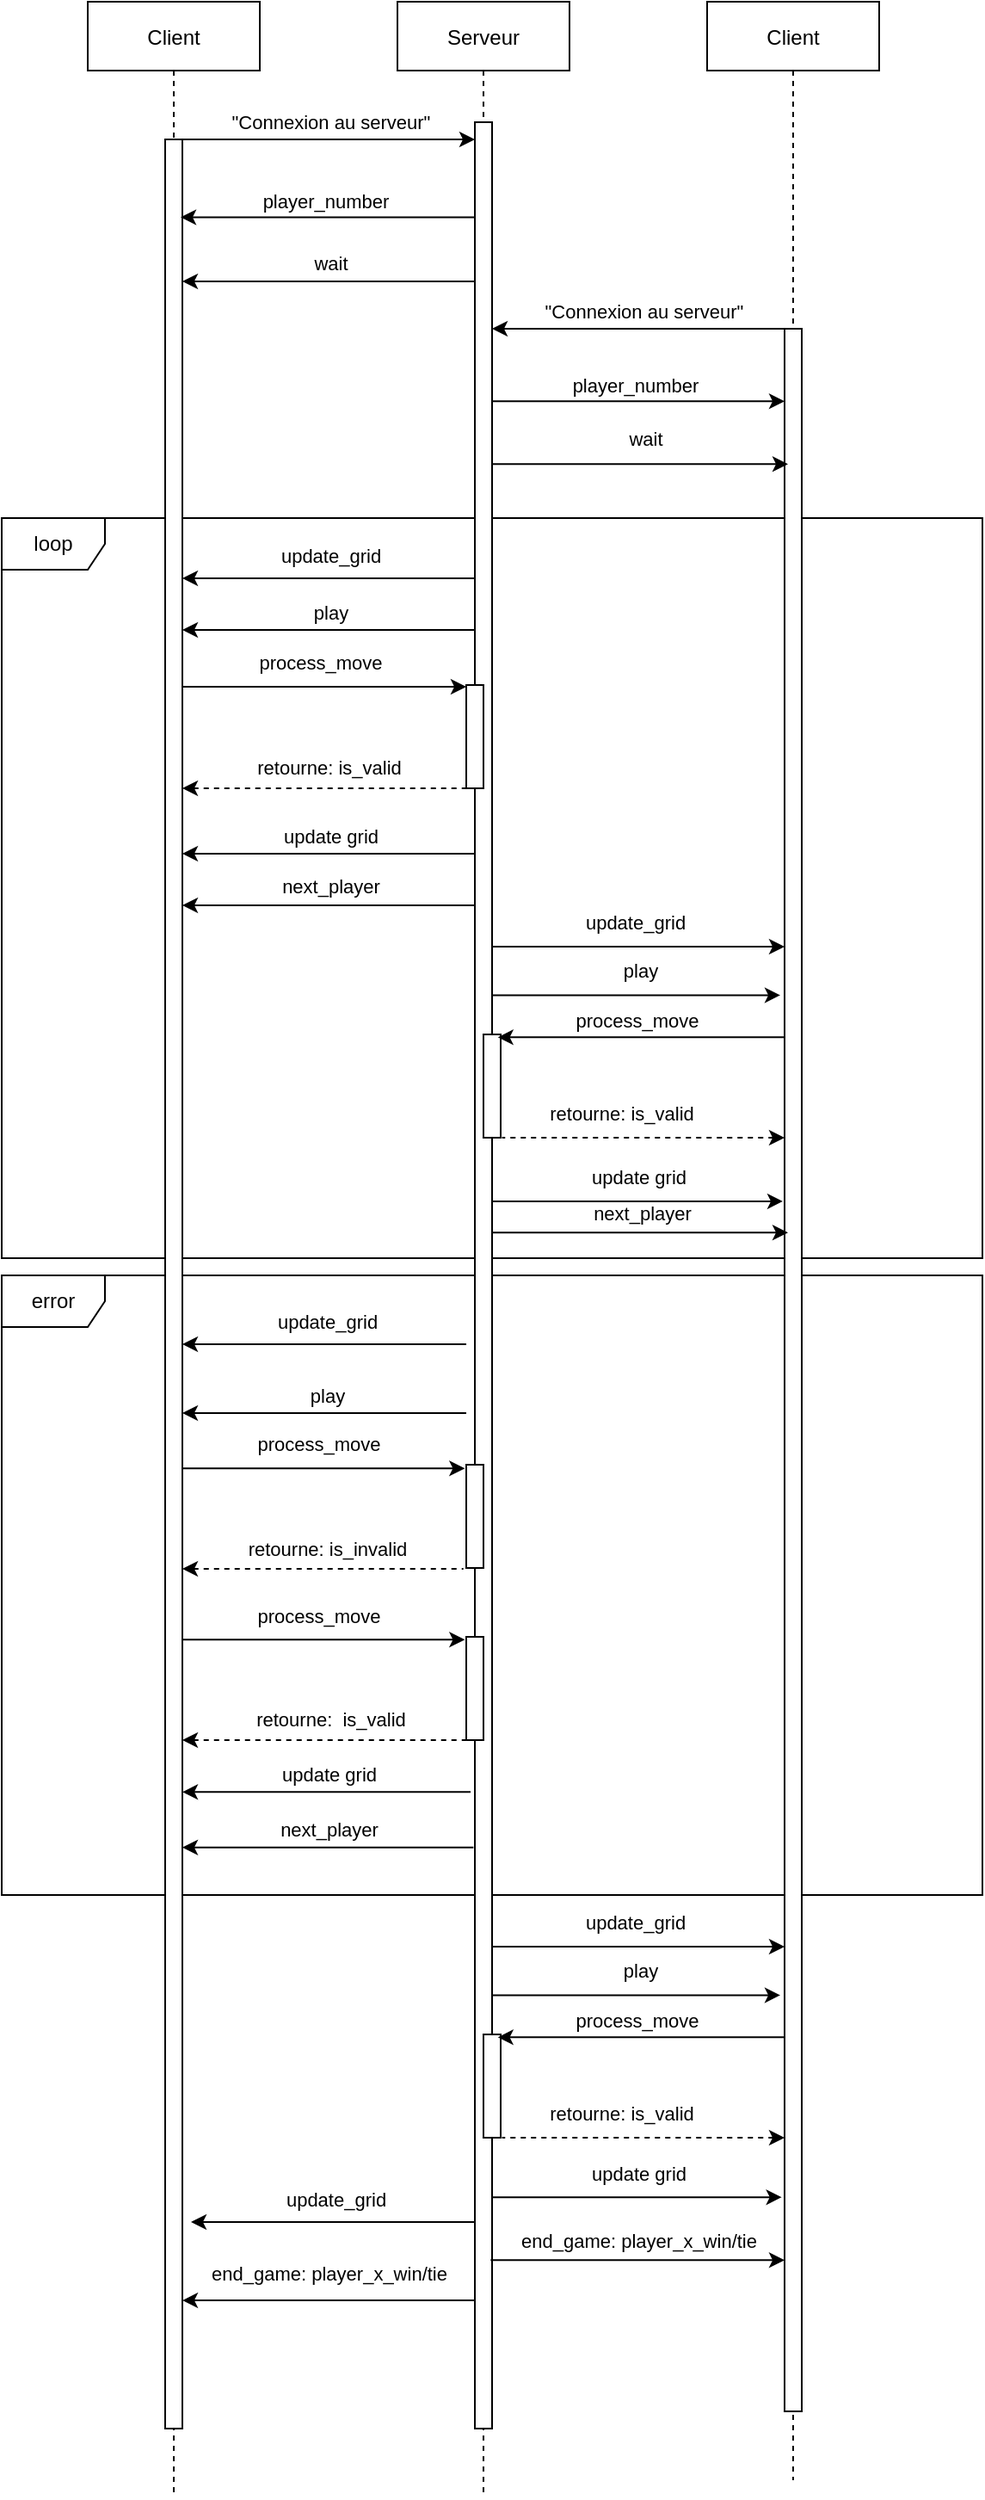 <mxfile>
    <diagram id="kgpKYQtTHZ0yAKxKKP6v" name="Page-1">
        <mxGraphModel dx="932" dy="647" grid="1" gridSize="10" guides="1" tooltips="1" connect="1" arrows="1" fold="1" page="1" pageScale="1" pageWidth="850" pageHeight="1100" math="0" shadow="0">
            <root>
                <mxCell id="0"/>
                <mxCell id="1" parent="0"/>
                <mxCell id="uhpOlZhhv4lf9AW0DUsA-94" value="error" style="shape=umlFrame;whiteSpace=wrap;html=1;" parent="1" vertex="1">
                    <mxGeometry x="90" y="820" width="570" height="360" as="geometry"/>
                </mxCell>
                <mxCell id="uhpOlZhhv4lf9AW0DUsA-90" value="loop" style="shape=umlFrame;whiteSpace=wrap;html=1;" parent="1" vertex="1">
                    <mxGeometry x="90" y="380" width="570" height="430" as="geometry"/>
                </mxCell>
                <mxCell id="3nuBFxr9cyL0pnOWT2aG-1" value="Serveur" style="shape=umlLifeline;perimeter=lifelinePerimeter;container=1;collapsible=0;recursiveResize=0;rounded=0;shadow=0;strokeWidth=1;" parent="1" vertex="1">
                    <mxGeometry x="320" y="80" width="100" height="1450" as="geometry"/>
                </mxCell>
                <mxCell id="3nuBFxr9cyL0pnOWT2aG-2" value="" style="points=[];perimeter=orthogonalPerimeter;rounded=0;shadow=0;strokeWidth=1;" parent="3nuBFxr9cyL0pnOWT2aG-1" vertex="1">
                    <mxGeometry x="45" y="70" width="10" height="1340" as="geometry"/>
                </mxCell>
                <mxCell id="uhpOlZhhv4lf9AW0DUsA-33" value="" style="endArrow=classic;html=1;rounded=0;" parent="3nuBFxr9cyL0pnOWT2aG-1" edge="1">
                    <mxGeometry width="50" height="50" relative="1" as="geometry">
                        <mxPoint x="45" y="525" as="sourcePoint"/>
                        <mxPoint x="-125" y="525" as="targetPoint"/>
                    </mxGeometry>
                </mxCell>
                <mxCell id="uhpOlZhhv4lf9AW0DUsA-34" value="next_player" style="edgeLabel;html=1;align=center;verticalAlign=middle;resizable=0;points=[];" parent="uhpOlZhhv4lf9AW0DUsA-33" vertex="1" connectable="0">
                    <mxGeometry x="0.168" y="2" relative="1" as="geometry">
                        <mxPoint x="15" y="-13" as="offset"/>
                    </mxGeometry>
                </mxCell>
                <mxCell id="uhpOlZhhv4lf9AW0DUsA-22" value="" style="points=[];perimeter=orthogonalPerimeter;rounded=0;shadow=0;strokeWidth=1;" parent="3nuBFxr9cyL0pnOWT2aG-1" vertex="1">
                    <mxGeometry x="40" y="397" width="10" height="60" as="geometry"/>
                </mxCell>
                <mxCell id="uhpOlZhhv4lf9AW0DUsA-41" value="" style="points=[];perimeter=orthogonalPerimeter;rounded=0;shadow=0;strokeWidth=1;" parent="3nuBFxr9cyL0pnOWT2aG-1" vertex="1">
                    <mxGeometry x="50" y="600" width="10" height="60" as="geometry"/>
                </mxCell>
                <mxCell id="uhpOlZhhv4lf9AW0DUsA-65" value="" style="points=[];perimeter=orthogonalPerimeter;rounded=0;shadow=0;strokeWidth=1;" parent="3nuBFxr9cyL0pnOWT2aG-1" vertex="1">
                    <mxGeometry x="40" y="850" width="10" height="60" as="geometry"/>
                </mxCell>
                <mxCell id="uhpOlZhhv4lf9AW0DUsA-80" value="" style="points=[];perimeter=orthogonalPerimeter;rounded=0;shadow=0;strokeWidth=1;" parent="3nuBFxr9cyL0pnOWT2aG-1" vertex="1">
                    <mxGeometry x="40" y="950" width="10" height="60" as="geometry"/>
                </mxCell>
                <mxCell id="3nuBFxr9cyL0pnOWT2aG-5" value="Client" style="shape=umlLifeline;perimeter=lifelinePerimeter;container=1;collapsible=0;recursiveResize=0;rounded=0;shadow=0;strokeWidth=1;" parent="1" vertex="1">
                    <mxGeometry x="500" y="80" width="100" height="1440" as="geometry"/>
                </mxCell>
                <mxCell id="3nuBFxr9cyL0pnOWT2aG-6" value="" style="points=[];perimeter=orthogonalPerimeter;rounded=0;shadow=0;strokeWidth=1;" parent="3nuBFxr9cyL0pnOWT2aG-5" vertex="1">
                    <mxGeometry x="45" y="190" width="10" height="1210" as="geometry"/>
                </mxCell>
                <mxCell id="uhpOlZhhv4lf9AW0DUsA-95" value="" style="points=[];perimeter=orthogonalPerimeter;rounded=0;shadow=0;strokeWidth=1;" parent="3nuBFxr9cyL0pnOWT2aG-5" vertex="1">
                    <mxGeometry x="-130" y="1181" width="10" height="60" as="geometry"/>
                </mxCell>
                <mxCell id="uhpOlZhhv4lf9AW0DUsA-96" value="" style="endArrow=classic;html=1;rounded=0;" parent="3nuBFxr9cyL0pnOWT2aG-5" edge="1">
                    <mxGeometry width="50" height="50" relative="1" as="geometry">
                        <mxPoint x="-125" y="1130" as="sourcePoint"/>
                        <mxPoint x="45" y="1130" as="targetPoint"/>
                    </mxGeometry>
                </mxCell>
                <mxCell id="uhpOlZhhv4lf9AW0DUsA-97" value="update_grid" style="edgeLabel;html=1;align=center;verticalAlign=middle;resizable=0;points=[];" parent="uhpOlZhhv4lf9AW0DUsA-96" vertex="1" connectable="0">
                    <mxGeometry x="0.168" y="2" relative="1" as="geometry">
                        <mxPoint x="-17" y="-12" as="offset"/>
                    </mxGeometry>
                </mxCell>
                <mxCell id="uhpOlZhhv4lf9AW0DUsA-98" value="" style="endArrow=classic;html=1;rounded=0;entryX=-0.167;entryY=0.417;entryDx=0;entryDy=0;entryPerimeter=0;" parent="3nuBFxr9cyL0pnOWT2aG-5" edge="1">
                    <mxGeometry width="50" height="50" relative="1" as="geometry">
                        <mxPoint x="-125" y="1275.57" as="sourcePoint"/>
                        <mxPoint x="43.33" y="1275.57" as="targetPoint"/>
                        <Array as="points"/>
                    </mxGeometry>
                </mxCell>
                <mxCell id="uhpOlZhhv4lf9AW0DUsA-99" value="update grid" style="edgeLabel;html=1;align=center;verticalAlign=middle;resizable=0;points=[];" parent="uhpOlZhhv4lf9AW0DUsA-98" vertex="1" connectable="0">
                    <mxGeometry x="0.168" y="2" relative="1" as="geometry">
                        <mxPoint x="-14" y="-12" as="offset"/>
                    </mxGeometry>
                </mxCell>
                <mxCell id="uhpOlZhhv4lf9AW0DUsA-100" value="" style="endArrow=classic;html=1;rounded=0;entryX=-0.25;entryY=0.32;entryDx=0;entryDy=0;entryPerimeter=0;" parent="3nuBFxr9cyL0pnOWT2aG-5" edge="1">
                    <mxGeometry width="50" height="50" relative="1" as="geometry">
                        <mxPoint x="-125" y="1158.2" as="sourcePoint"/>
                        <mxPoint x="42.5" y="1158.2" as="targetPoint"/>
                    </mxGeometry>
                </mxCell>
                <mxCell id="uhpOlZhhv4lf9AW0DUsA-101" value="play" style="edgeLabel;html=1;align=center;verticalAlign=middle;resizable=0;points=[];" parent="uhpOlZhhv4lf9AW0DUsA-100" vertex="1" connectable="0">
                    <mxGeometry x="0.168" y="2" relative="1" as="geometry">
                        <mxPoint x="-12" y="-12" as="offset"/>
                    </mxGeometry>
                </mxCell>
                <mxCell id="uhpOlZhhv4lf9AW0DUsA-102" value="" style="endArrow=classic;html=1;rounded=0;entryX=0.833;entryY=0.028;entryDx=0;entryDy=0;entryPerimeter=0;" parent="3nuBFxr9cyL0pnOWT2aG-5" target="uhpOlZhhv4lf9AW0DUsA-95" edge="1">
                    <mxGeometry width="50" height="50" relative="1" as="geometry">
                        <mxPoint x="45" y="1182.68" as="sourcePoint"/>
                        <mxPoint x="-130" y="989" as="targetPoint"/>
                    </mxGeometry>
                </mxCell>
                <mxCell id="uhpOlZhhv4lf9AW0DUsA-103" value="process_move" style="edgeLabel;html=1;align=center;verticalAlign=middle;resizable=0;points=[];" parent="uhpOlZhhv4lf9AW0DUsA-102" vertex="1" connectable="0">
                    <mxGeometry x="0.168" y="2" relative="1" as="geometry">
                        <mxPoint x="11" y="-12" as="offset"/>
                    </mxGeometry>
                </mxCell>
                <mxCell id="uhpOlZhhv4lf9AW0DUsA-104" value="" style="endArrow=none;dashed=1;html=1;rounded=0;endFill=0;startArrow=classic;startFill=1;entryX=1.083;entryY=1;entryDx=0;entryDy=0;entryPerimeter=0;" parent="3nuBFxr9cyL0pnOWT2aG-5" target="uhpOlZhhv4lf9AW0DUsA-95" edge="1">
                    <mxGeometry width="50" height="50" relative="1" as="geometry">
                        <mxPoint x="45" y="1241" as="sourcePoint"/>
                        <mxPoint x="-130" y="1048" as="targetPoint"/>
                    </mxGeometry>
                </mxCell>
                <mxCell id="uhpOlZhhv4lf9AW0DUsA-105" value="retourne: is_valid" style="edgeLabel;html=1;align=center;verticalAlign=middle;resizable=0;points=[];" parent="uhpOlZhhv4lf9AW0DUsA-104" vertex="1" connectable="0">
                    <mxGeometry x="-0.226" y="-1" relative="1" as="geometry">
                        <mxPoint x="-32" y="-13" as="offset"/>
                    </mxGeometry>
                </mxCell>
                <mxCell id="uhpOlZhhv4lf9AW0DUsA-1" value="Client" style="shape=umlLifeline;perimeter=lifelinePerimeter;container=1;collapsible=0;recursiveResize=0;rounded=0;shadow=0;strokeWidth=1;" parent="1" vertex="1">
                    <mxGeometry x="140" y="80" width="100" height="1450" as="geometry"/>
                </mxCell>
                <mxCell id="uhpOlZhhv4lf9AW0DUsA-2" value="" style="points=[];perimeter=orthogonalPerimeter;rounded=0;shadow=0;strokeWidth=1;" parent="uhpOlZhhv4lf9AW0DUsA-1" vertex="1">
                    <mxGeometry x="45" y="80" width="10" height="1330" as="geometry"/>
                </mxCell>
                <mxCell id="uhpOlZhhv4lf9AW0DUsA-4" value="" style="endArrow=classic;html=1;rounded=0;" parent="1" source="uhpOlZhhv4lf9AW0DUsA-1" target="3nuBFxr9cyL0pnOWT2aG-2" edge="1">
                    <mxGeometry width="50" height="50" relative="1" as="geometry">
                        <mxPoint x="250" y="210" as="sourcePoint"/>
                        <mxPoint x="360" y="170" as="targetPoint"/>
                        <Array as="points">
                            <mxPoint x="300" y="160"/>
                        </Array>
                    </mxGeometry>
                </mxCell>
                <mxCell id="uhpOlZhhv4lf9AW0DUsA-12" value="&quot;Connexion au serveur&quot;" style="edgeLabel;html=1;align=center;verticalAlign=middle;resizable=0;points=[];" parent="uhpOlZhhv4lf9AW0DUsA-4" vertex="1" connectable="0">
                    <mxGeometry x="0.031" y="-4" relative="1" as="geometry">
                        <mxPoint x="1" y="-14" as="offset"/>
                    </mxGeometry>
                </mxCell>
                <mxCell id="uhpOlZhhv4lf9AW0DUsA-10" value="" style="endArrow=none;html=1;rounded=0;endFill=0;startArrow=classic;startFill=1;exitX=0.9;exitY=0.034;exitDx=0;exitDy=0;exitPerimeter=0;" parent="1" source="uhpOlZhhv4lf9AW0DUsA-2" target="3nuBFxr9cyL0pnOWT2aG-2" edge="1">
                    <mxGeometry width="50" height="50" relative="1" as="geometry">
                        <mxPoint x="200" y="220" as="sourcePoint"/>
                        <mxPoint x="370" y="218.52" as="targetPoint"/>
                    </mxGeometry>
                </mxCell>
                <mxCell id="uhpOlZhhv4lf9AW0DUsA-11" value="player_number" style="edgeLabel;html=1;align=center;verticalAlign=middle;resizable=0;points=[];" parent="uhpOlZhhv4lf9AW0DUsA-10" vertex="1" connectable="0">
                    <mxGeometry x="-0.226" y="-1" relative="1" as="geometry">
                        <mxPoint x="18" y="-10" as="offset"/>
                    </mxGeometry>
                </mxCell>
                <mxCell id="uhpOlZhhv4lf9AW0DUsA-13" value="" style="endArrow=classic;html=1;rounded=0;exitX=0.6;exitY=0;exitDx=0;exitDy=0;exitPerimeter=0;" parent="1" source="3nuBFxr9cyL0pnOWT2aG-6" target="3nuBFxr9cyL0pnOWT2aG-2" edge="1">
                    <mxGeometry width="50" height="50" relative="1" as="geometry">
                        <mxPoint x="400" y="300" as="sourcePoint"/>
                        <mxPoint x="380" y="270" as="targetPoint"/>
                    </mxGeometry>
                </mxCell>
                <mxCell id="uhpOlZhhv4lf9AW0DUsA-14" value="&quot;Connexion au serveur&quot;" style="edgeLabel;html=1;align=center;verticalAlign=middle;resizable=0;points=[];" parent="uhpOlZhhv4lf9AW0DUsA-13" vertex="1" connectable="0">
                    <mxGeometry x="0.168" y="2" relative="1" as="geometry">
                        <mxPoint x="15" y="-12" as="offset"/>
                    </mxGeometry>
                </mxCell>
                <mxCell id="uhpOlZhhv4lf9AW0DUsA-23" value="" style="endArrow=none;html=1;rounded=0;entryX=1;entryY=0.121;entryDx=0;entryDy=0;entryPerimeter=0;endFill=0;startArrow=classic;startFill=1;" parent="1" source="3nuBFxr9cyL0pnOWT2aG-6" target="3nuBFxr9cyL0pnOWT2aG-2" edge="1">
                    <mxGeometry width="50" height="50" relative="1" as="geometry">
                        <mxPoint x="199.667" y="231.0" as="sourcePoint"/>
                        <mxPoint x="380" y="329.16" as="targetPoint"/>
                        <Array as="points"/>
                    </mxGeometry>
                </mxCell>
                <mxCell id="uhpOlZhhv4lf9AW0DUsA-24" value="player_number" style="edgeLabel;html=1;align=center;verticalAlign=middle;resizable=0;points=[];" parent="uhpOlZhhv4lf9AW0DUsA-23" vertex="1" connectable="0">
                    <mxGeometry x="-0.226" y="-1" relative="1" as="geometry">
                        <mxPoint x="-21" y="-8" as="offset"/>
                    </mxGeometry>
                </mxCell>
                <mxCell id="uhpOlZhhv4lf9AW0DUsA-25" value="" style="endArrow=classic;html=1;rounded=0;" parent="1" edge="1">
                    <mxGeometry width="50" height="50" relative="1" as="geometry">
                        <mxPoint x="365" y="415" as="sourcePoint"/>
                        <mxPoint x="195" y="415.0" as="targetPoint"/>
                    </mxGeometry>
                </mxCell>
                <mxCell id="uhpOlZhhv4lf9AW0DUsA-26" value="update_grid" style="edgeLabel;html=1;align=center;verticalAlign=middle;resizable=0;points=[];" parent="uhpOlZhhv4lf9AW0DUsA-25" vertex="1" connectable="0">
                    <mxGeometry x="0.168" y="2" relative="1" as="geometry">
                        <mxPoint x="15" y="-15" as="offset"/>
                    </mxGeometry>
                </mxCell>
                <mxCell id="uhpOlZhhv4lf9AW0DUsA-27" value="" style="endArrow=classic;html=1;rounded=0;" parent="1" edge="1">
                    <mxGeometry width="50" height="50" relative="1" as="geometry">
                        <mxPoint x="365" y="445" as="sourcePoint"/>
                        <mxPoint x="195" y="445" as="targetPoint"/>
                    </mxGeometry>
                </mxCell>
                <mxCell id="uhpOlZhhv4lf9AW0DUsA-28" value="play" style="edgeLabel;html=1;align=center;verticalAlign=middle;resizable=0;points=[];" parent="uhpOlZhhv4lf9AW0DUsA-27" vertex="1" connectable="0">
                    <mxGeometry x="0.168" y="2" relative="1" as="geometry">
                        <mxPoint x="15" y="-12" as="offset"/>
                    </mxGeometry>
                </mxCell>
                <mxCell id="uhpOlZhhv4lf9AW0DUsA-31" value="" style="endArrow=classic;html=1;rounded=0;" parent="1" edge="1">
                    <mxGeometry width="50" height="50" relative="1" as="geometry">
                        <mxPoint x="365" y="575" as="sourcePoint"/>
                        <mxPoint x="195" y="575.0" as="targetPoint"/>
                        <Array as="points"/>
                    </mxGeometry>
                </mxCell>
                <mxCell id="uhpOlZhhv4lf9AW0DUsA-32" value="update grid" style="edgeLabel;html=1;align=center;verticalAlign=middle;resizable=0;points=[];" parent="uhpOlZhhv4lf9AW0DUsA-31" vertex="1" connectable="0">
                    <mxGeometry x="0.168" y="2" relative="1" as="geometry">
                        <mxPoint x="15" y="-12" as="offset"/>
                    </mxGeometry>
                </mxCell>
                <mxCell id="uhpOlZhhv4lf9AW0DUsA-37" value="" style="endArrow=classic;html=1;rounded=0;" parent="1" edge="1">
                    <mxGeometry width="50" height="50" relative="1" as="geometry">
                        <mxPoint x="375" y="629" as="sourcePoint"/>
                        <mxPoint x="545" y="629" as="targetPoint"/>
                    </mxGeometry>
                </mxCell>
                <mxCell id="uhpOlZhhv4lf9AW0DUsA-38" value="update_grid" style="edgeLabel;html=1;align=center;verticalAlign=middle;resizable=0;points=[];" parent="uhpOlZhhv4lf9AW0DUsA-37" vertex="1" connectable="0">
                    <mxGeometry x="0.168" y="2" relative="1" as="geometry">
                        <mxPoint x="-17" y="-12" as="offset"/>
                    </mxGeometry>
                </mxCell>
                <mxCell id="uhpOlZhhv4lf9AW0DUsA-44" value="" style="endArrow=classic;html=1;rounded=0;entryX=-0.1;entryY=0.419;entryDx=0;entryDy=0;entryPerimeter=0;" parent="1" source="3nuBFxr9cyL0pnOWT2aG-2" target="3nuBFxr9cyL0pnOWT2aG-6" edge="1">
                    <mxGeometry width="50" height="50" relative="1" as="geometry">
                        <mxPoint x="375" y="787" as="sourcePoint"/>
                        <mxPoint x="540" y="770" as="targetPoint"/>
                        <Array as="points"/>
                    </mxGeometry>
                </mxCell>
                <mxCell id="uhpOlZhhv4lf9AW0DUsA-45" value="update grid" style="edgeLabel;html=1;align=center;verticalAlign=middle;resizable=0;points=[];" parent="uhpOlZhhv4lf9AW0DUsA-44" vertex="1" connectable="0">
                    <mxGeometry x="0.168" y="2" relative="1" as="geometry">
                        <mxPoint x="-14" y="-12" as="offset"/>
                    </mxGeometry>
                </mxCell>
                <mxCell id="uhpOlZhhv4lf9AW0DUsA-29" value="" style="endArrow=none;dashed=1;html=1;rounded=0;endFill=0;startArrow=classic;startFill=1;" parent="1" target="uhpOlZhhv4lf9AW0DUsA-22" edge="1">
                    <mxGeometry width="50" height="50" relative="1" as="geometry">
                        <mxPoint x="195" y="537" as="sourcePoint"/>
                        <mxPoint x="200" y="520.86" as="targetPoint"/>
                    </mxGeometry>
                </mxCell>
                <mxCell id="uhpOlZhhv4lf9AW0DUsA-30" value="retourne: is_valid" style="edgeLabel;html=1;align=center;verticalAlign=middle;resizable=0;points=[];" parent="uhpOlZhhv4lf9AW0DUsA-29" vertex="1" connectable="0">
                    <mxGeometry x="-0.226" y="-1" relative="1" as="geometry">
                        <mxPoint x="21" y="-13" as="offset"/>
                    </mxGeometry>
                </mxCell>
                <mxCell id="uhpOlZhhv4lf9AW0DUsA-48" value="" style="endArrow=classic;html=1;rounded=0;" parent="1" edge="1">
                    <mxGeometry width="50" height="50" relative="1" as="geometry">
                        <mxPoint x="195" y="478" as="sourcePoint"/>
                        <mxPoint x="360" y="478" as="targetPoint"/>
                    </mxGeometry>
                </mxCell>
                <mxCell id="uhpOlZhhv4lf9AW0DUsA-49" value="process_move" style="edgeLabel;html=1;align=center;verticalAlign=middle;resizable=0;points=[];" parent="uhpOlZhhv4lf9AW0DUsA-48" vertex="1" connectable="0">
                    <mxGeometry x="0.168" y="2" relative="1" as="geometry">
                        <mxPoint x="-17" y="-12" as="offset"/>
                    </mxGeometry>
                </mxCell>
                <mxCell id="uhpOlZhhv4lf9AW0DUsA-50" value="" style="endArrow=classic;html=1;rounded=0;entryX=1;entryY=0.062;entryDx=0;entryDy=0;entryPerimeter=0;" parent="1" source="3nuBFxr9cyL0pnOWT2aG-2" target="uhpOlZhhv4lf9AW0DUsA-2" edge="1">
                    <mxGeometry width="50" height="50" relative="1" as="geometry">
                        <mxPoint x="360" y="260" as="sourcePoint"/>
                        <mxPoint x="190" y="260" as="targetPoint"/>
                    </mxGeometry>
                </mxCell>
                <mxCell id="uhpOlZhhv4lf9AW0DUsA-51" value="wait" style="edgeLabel;html=1;align=center;verticalAlign=middle;resizable=0;points=[];" parent="uhpOlZhhv4lf9AW0DUsA-50" vertex="1" connectable="0">
                    <mxGeometry x="0.168" y="2" relative="1" as="geometry">
                        <mxPoint x="15" y="-13" as="offset"/>
                    </mxGeometry>
                </mxCell>
                <mxCell id="uhpOlZhhv4lf9AW0DUsA-55" value="" style="endArrow=classic;html=1;rounded=0;entryX=0.2;entryY=0.065;entryDx=0;entryDy=0;entryPerimeter=0;" parent="1" source="3nuBFxr9cyL0pnOWT2aG-2" target="3nuBFxr9cyL0pnOWT2aG-6" edge="1">
                    <mxGeometry width="50" height="50" relative="1" as="geometry">
                        <mxPoint x="385" y="570" as="sourcePoint"/>
                        <mxPoint x="215" y="570" as="targetPoint"/>
                    </mxGeometry>
                </mxCell>
                <mxCell id="uhpOlZhhv4lf9AW0DUsA-56" value="wait" style="edgeLabel;html=1;align=center;verticalAlign=middle;resizable=0;points=[];" parent="uhpOlZhhv4lf9AW0DUsA-55" vertex="1" connectable="0">
                    <mxGeometry x="0.168" y="2" relative="1" as="geometry">
                        <mxPoint x="-12" y="-13" as="offset"/>
                    </mxGeometry>
                </mxCell>
                <mxCell id="uhpOlZhhv4lf9AW0DUsA-57" value="" style="endArrow=classic;html=1;rounded=0;entryX=-0.25;entryY=0.32;entryDx=0;entryDy=0;entryPerimeter=0;" parent="1" source="3nuBFxr9cyL0pnOWT2aG-2" target="3nuBFxr9cyL0pnOWT2aG-6" edge="1">
                    <mxGeometry width="50" height="50" relative="1" as="geometry">
                        <mxPoint x="375" y="455" as="sourcePoint"/>
                        <mxPoint x="205" y="455" as="targetPoint"/>
                    </mxGeometry>
                </mxCell>
                <mxCell id="uhpOlZhhv4lf9AW0DUsA-58" value="play" style="edgeLabel;html=1;align=center;verticalAlign=middle;resizable=0;points=[];" parent="uhpOlZhhv4lf9AW0DUsA-57" vertex="1" connectable="0">
                    <mxGeometry x="0.168" y="2" relative="1" as="geometry">
                        <mxPoint x="-12" y="-12" as="offset"/>
                    </mxGeometry>
                </mxCell>
                <mxCell id="uhpOlZhhv4lf9AW0DUsA-59" value="" style="endArrow=classic;html=1;rounded=0;entryX=0.833;entryY=0.028;entryDx=0;entryDy=0;entryPerimeter=0;" parent="1" source="3nuBFxr9cyL0pnOWT2aG-6" target="uhpOlZhhv4lf9AW0DUsA-41" edge="1">
                    <mxGeometry width="50" height="50" relative="1" as="geometry">
                        <mxPoint x="205" y="488" as="sourcePoint"/>
                        <mxPoint x="370" y="488" as="targetPoint"/>
                    </mxGeometry>
                </mxCell>
                <mxCell id="uhpOlZhhv4lf9AW0DUsA-60" value="process_move" style="edgeLabel;html=1;align=center;verticalAlign=middle;resizable=0;points=[];" parent="uhpOlZhhv4lf9AW0DUsA-59" vertex="1" connectable="0">
                    <mxGeometry x="0.168" y="2" relative="1" as="geometry">
                        <mxPoint x="11" y="-12" as="offset"/>
                    </mxGeometry>
                </mxCell>
                <mxCell id="uhpOlZhhv4lf9AW0DUsA-61" value="" style="endArrow=none;dashed=1;html=1;rounded=0;endFill=0;startArrow=classic;startFill=1;entryX=1.083;entryY=1;entryDx=0;entryDy=0;entryPerimeter=0;" parent="1" source="3nuBFxr9cyL0pnOWT2aG-6" target="uhpOlZhhv4lf9AW0DUsA-41" edge="1">
                    <mxGeometry width="50" height="50" relative="1" as="geometry">
                        <mxPoint x="205" y="547" as="sourcePoint"/>
                        <mxPoint x="370" y="547" as="targetPoint"/>
                    </mxGeometry>
                </mxCell>
                <mxCell id="uhpOlZhhv4lf9AW0DUsA-62" value="retourne: is_valid" style="edgeLabel;html=1;align=center;verticalAlign=middle;resizable=0;points=[];" parent="uhpOlZhhv4lf9AW0DUsA-61" vertex="1" connectable="0">
                    <mxGeometry x="-0.226" y="-1" relative="1" as="geometry">
                        <mxPoint x="-32" y="-13" as="offset"/>
                    </mxGeometry>
                </mxCell>
                <mxCell id="uhpOlZhhv4lf9AW0DUsA-76" value="" style="endArrow=classic;html=1;rounded=0;entryX=-0.083;entryY=0.028;entryDx=0;entryDy=0;entryPerimeter=0;" parent="1" source="uhpOlZhhv4lf9AW0DUsA-2" target="uhpOlZhhv4lf9AW0DUsA-80" edge="1">
                    <mxGeometry width="50" height="50" relative="1" as="geometry">
                        <mxPoint x="200" y="990" as="sourcePoint"/>
                        <mxPoint x="365" y="990" as="targetPoint"/>
                    </mxGeometry>
                </mxCell>
                <mxCell id="uhpOlZhhv4lf9AW0DUsA-77" value="process_move" style="edgeLabel;html=1;align=center;verticalAlign=middle;resizable=0;points=[];" parent="uhpOlZhhv4lf9AW0DUsA-76" vertex="1" connectable="0">
                    <mxGeometry x="0.168" y="2" relative="1" as="geometry">
                        <mxPoint x="-17" y="-12" as="offset"/>
                    </mxGeometry>
                </mxCell>
                <mxCell id="uhpOlZhhv4lf9AW0DUsA-81" value="" style="endArrow=none;dashed=1;html=1;rounded=0;endFill=0;startArrow=classic;startFill=1;entryX=0.167;entryY=1;entryDx=0;entryDy=0;entryPerimeter=0;" parent="1" source="uhpOlZhhv4lf9AW0DUsA-2" target="uhpOlZhhv4lf9AW0DUsA-80" edge="1">
                    <mxGeometry width="50" height="50" relative="1" as="geometry">
                        <mxPoint x="190" y="1040" as="sourcePoint"/>
                        <mxPoint x="355" y="1040" as="targetPoint"/>
                    </mxGeometry>
                </mxCell>
                <mxCell id="uhpOlZhhv4lf9AW0DUsA-82" value="retourne:&amp;nbsp; is_valid" style="edgeLabel;html=1;align=center;verticalAlign=middle;resizable=0;points=[];" parent="uhpOlZhhv4lf9AW0DUsA-81" vertex="1" connectable="0">
                    <mxGeometry x="-0.226" y="-1" relative="1" as="geometry">
                        <mxPoint x="21" y="-13" as="offset"/>
                    </mxGeometry>
                </mxCell>
                <mxCell id="uhpOlZhhv4lf9AW0DUsA-83" value="" style="endArrow=classic;html=1;rounded=0;exitX=-0.083;exitY=0.748;exitDx=0;exitDy=0;exitPerimeter=0;" parent="1" source="3nuBFxr9cyL0pnOWT2aG-2" target="uhpOlZhhv4lf9AW0DUsA-2" edge="1">
                    <mxGeometry width="50" height="50" relative="1" as="geometry">
                        <mxPoint x="360" y="1099" as="sourcePoint"/>
                        <mxPoint x="190" y="1099" as="targetPoint"/>
                    </mxGeometry>
                </mxCell>
                <mxCell id="uhpOlZhhv4lf9AW0DUsA-84" value="next_player" style="edgeLabel;html=1;align=center;verticalAlign=middle;resizable=0;points=[];" parent="uhpOlZhhv4lf9AW0DUsA-83" vertex="1" connectable="0">
                    <mxGeometry x="0.168" y="2" relative="1" as="geometry">
                        <mxPoint x="15" y="-13" as="offset"/>
                    </mxGeometry>
                </mxCell>
                <mxCell id="uhpOlZhhv4lf9AW0DUsA-85" value="" style="endArrow=classic;html=1;rounded=0;exitX=-0.25;exitY=0.724;exitDx=0;exitDy=0;exitPerimeter=0;" parent="1" source="3nuBFxr9cyL0pnOWT2aG-2" target="uhpOlZhhv4lf9AW0DUsA-2" edge="1">
                    <mxGeometry width="50" height="50" relative="1" as="geometry">
                        <mxPoint x="360" y="1069" as="sourcePoint"/>
                        <mxPoint x="190" y="1069" as="targetPoint"/>
                        <Array as="points"/>
                    </mxGeometry>
                </mxCell>
                <mxCell id="uhpOlZhhv4lf9AW0DUsA-86" value="update grid" style="edgeLabel;html=1;align=center;verticalAlign=middle;resizable=0;points=[];" parent="uhpOlZhhv4lf9AW0DUsA-85" vertex="1" connectable="0">
                    <mxGeometry x="0.168" y="2" relative="1" as="geometry">
                        <mxPoint x="15" y="-12" as="offset"/>
                    </mxGeometry>
                </mxCell>
                <mxCell id="uhpOlZhhv4lf9AW0DUsA-46" value="" style="endArrow=classic;html=1;rounded=0;entryX=0.2;entryY=0.434;entryDx=0;entryDy=0;entryPerimeter=0;" parent="1" source="3nuBFxr9cyL0pnOWT2aG-2" target="3nuBFxr9cyL0pnOWT2aG-6" edge="1">
                    <mxGeometry width="50" height="50" relative="1" as="geometry">
                        <mxPoint x="375" y="817" as="sourcePoint"/>
                        <mxPoint x="550" y="800" as="targetPoint"/>
                    </mxGeometry>
                </mxCell>
                <mxCell id="uhpOlZhhv4lf9AW0DUsA-47" value="next_player" style="edgeLabel;html=1;align=center;verticalAlign=middle;resizable=0;points=[];" parent="uhpOlZhhv4lf9AW0DUsA-46" vertex="1" connectable="0">
                    <mxGeometry x="0.168" y="2" relative="1" as="geometry">
                        <mxPoint x="-14" y="-9" as="offset"/>
                    </mxGeometry>
                </mxCell>
                <mxCell id="uhpOlZhhv4lf9AW0DUsA-74" value="" style="endArrow=classic;html=1;rounded=0;entryX=-0.083;entryY=0.036;entryDx=0;entryDy=0;entryPerimeter=0;" parent="1" source="uhpOlZhhv4lf9AW0DUsA-2" target="uhpOlZhhv4lf9AW0DUsA-65" edge="1">
                    <mxGeometry width="50" height="50" relative="1" as="geometry">
                        <mxPoint x="195" y="903" as="sourcePoint"/>
                        <mxPoint x="360" y="903" as="targetPoint"/>
                    </mxGeometry>
                </mxCell>
                <mxCell id="uhpOlZhhv4lf9AW0DUsA-75" value="process_move" style="edgeLabel;html=1;align=center;verticalAlign=middle;resizable=0;points=[];" parent="uhpOlZhhv4lf9AW0DUsA-74" vertex="1" connectable="0">
                    <mxGeometry x="0.168" y="2" relative="1" as="geometry">
                        <mxPoint x="-17" y="-12" as="offset"/>
                    </mxGeometry>
                </mxCell>
                <mxCell id="uhpOlZhhv4lf9AW0DUsA-72" value="" style="endArrow=none;dashed=1;html=1;rounded=0;endFill=0;startArrow=classic;startFill=1;entryX=-0.167;entryY=1.008;entryDx=0;entryDy=0;entryPerimeter=0;" parent="1" source="uhpOlZhhv4lf9AW0DUsA-2" target="uhpOlZhhv4lf9AW0DUsA-65" edge="1">
                    <mxGeometry width="50" height="50" relative="1" as="geometry">
                        <mxPoint x="195" y="962" as="sourcePoint"/>
                        <mxPoint x="200" y="945.86" as="targetPoint"/>
                    </mxGeometry>
                </mxCell>
                <mxCell id="uhpOlZhhv4lf9AW0DUsA-73" value="retourne: is_invalid" style="edgeLabel;html=1;align=center;verticalAlign=middle;resizable=0;points=[];" parent="uhpOlZhhv4lf9AW0DUsA-72" vertex="1" connectable="0">
                    <mxGeometry x="-0.226" y="-1" relative="1" as="geometry">
                        <mxPoint x="21" y="-13" as="offset"/>
                    </mxGeometry>
                </mxCell>
                <mxCell id="uhpOlZhhv4lf9AW0DUsA-68" value="" style="endArrow=classic;html=1;rounded=0;" parent="1" target="uhpOlZhhv4lf9AW0DUsA-2" edge="1">
                    <mxGeometry width="50" height="50" relative="1" as="geometry">
                        <mxPoint x="360" y="900" as="sourcePoint"/>
                        <mxPoint x="195" y="870" as="targetPoint"/>
                    </mxGeometry>
                </mxCell>
                <mxCell id="uhpOlZhhv4lf9AW0DUsA-69" value="play" style="edgeLabel;html=1;align=center;verticalAlign=middle;resizable=0;points=[];" parent="uhpOlZhhv4lf9AW0DUsA-68" vertex="1" connectable="0">
                    <mxGeometry x="0.168" y="2" relative="1" as="geometry">
                        <mxPoint x="15" y="-12" as="offset"/>
                    </mxGeometry>
                </mxCell>
                <mxCell id="uhpOlZhhv4lf9AW0DUsA-66" value="" style="endArrow=classic;html=1;rounded=0;" parent="1" target="uhpOlZhhv4lf9AW0DUsA-2" edge="1">
                    <mxGeometry width="50" height="50" relative="1" as="geometry">
                        <mxPoint x="360" y="860" as="sourcePoint"/>
                        <mxPoint x="195" y="840" as="targetPoint"/>
                    </mxGeometry>
                </mxCell>
                <mxCell id="uhpOlZhhv4lf9AW0DUsA-67" value="update_grid" style="edgeLabel;html=1;align=center;verticalAlign=middle;resizable=0;points=[];" parent="uhpOlZhhv4lf9AW0DUsA-66" vertex="1" connectable="0">
                    <mxGeometry x="0.168" y="2" relative="1" as="geometry">
                        <mxPoint x="15" y="-15" as="offset"/>
                    </mxGeometry>
                </mxCell>
                <mxCell id="uhpOlZhhv4lf9AW0DUsA-121" value="" style="endArrow=classic;html=1;rounded=0;" parent="1" source="3nuBFxr9cyL0pnOWT2aG-2" edge="1">
                    <mxGeometry width="50" height="50" relative="1" as="geometry">
                        <mxPoint x="360" y="1410" as="sourcePoint"/>
                        <mxPoint x="200" y="1370" as="targetPoint"/>
                    </mxGeometry>
                </mxCell>
                <mxCell id="uhpOlZhhv4lf9AW0DUsA-122" value="update_grid" style="edgeLabel;html=1;align=center;verticalAlign=middle;resizable=0;points=[];" parent="uhpOlZhhv4lf9AW0DUsA-121" vertex="1" connectable="0">
                    <mxGeometry x="0.168" y="2" relative="1" as="geometry">
                        <mxPoint x="15" y="-15" as="offset"/>
                    </mxGeometry>
                </mxCell>
                <mxCell id="uhpOlZhhv4lf9AW0DUsA-106" value="" style="endArrow=classic;html=1;rounded=0;exitX=0.917;exitY=0.927;exitDx=0;exitDy=0;exitPerimeter=0;" parent="1" source="3nuBFxr9cyL0pnOWT2aG-2" target="3nuBFxr9cyL0pnOWT2aG-6" edge="1">
                    <mxGeometry width="50" height="50" relative="1" as="geometry">
                        <mxPoint x="375" y="1384.61" as="sourcePoint"/>
                        <mxPoint x="546.67" y="1384.61" as="targetPoint"/>
                    </mxGeometry>
                </mxCell>
                <mxCell id="uhpOlZhhv4lf9AW0DUsA-107" value="end_game: player_x_win/tie" style="edgeLabel;html=1;align=center;verticalAlign=middle;resizable=0;points=[];" parent="uhpOlZhhv4lf9AW0DUsA-106" vertex="1" connectable="0">
                    <mxGeometry x="0.168" y="2" relative="1" as="geometry">
                        <mxPoint x="-14" y="-9" as="offset"/>
                    </mxGeometry>
                </mxCell>
                <mxCell id="uhpOlZhhv4lf9AW0DUsA-123" value="" style="endArrow=classic;html=1;rounded=0;entryX=1;entryY=0.944;entryDx=0;entryDy=0;entryPerimeter=0;" parent="1" source="3nuBFxr9cyL0pnOWT2aG-2" target="uhpOlZhhv4lf9AW0DUsA-2" edge="1">
                    <mxGeometry width="50" height="50" relative="1" as="geometry">
                        <mxPoint x="284.59" y="1470" as="sourcePoint"/>
                        <mxPoint x="455.42" y="1470" as="targetPoint"/>
                    </mxGeometry>
                </mxCell>
                <mxCell id="uhpOlZhhv4lf9AW0DUsA-124" value="end_game: player_x_win/tie" style="edgeLabel;html=1;align=center;verticalAlign=middle;resizable=0;points=[];" parent="uhpOlZhhv4lf9AW0DUsA-123" vertex="1" connectable="0">
                    <mxGeometry x="0.168" y="2" relative="1" as="geometry">
                        <mxPoint x="14" y="-18" as="offset"/>
                    </mxGeometry>
                </mxCell>
            </root>
        </mxGraphModel>
    </diagram>
</mxfile>